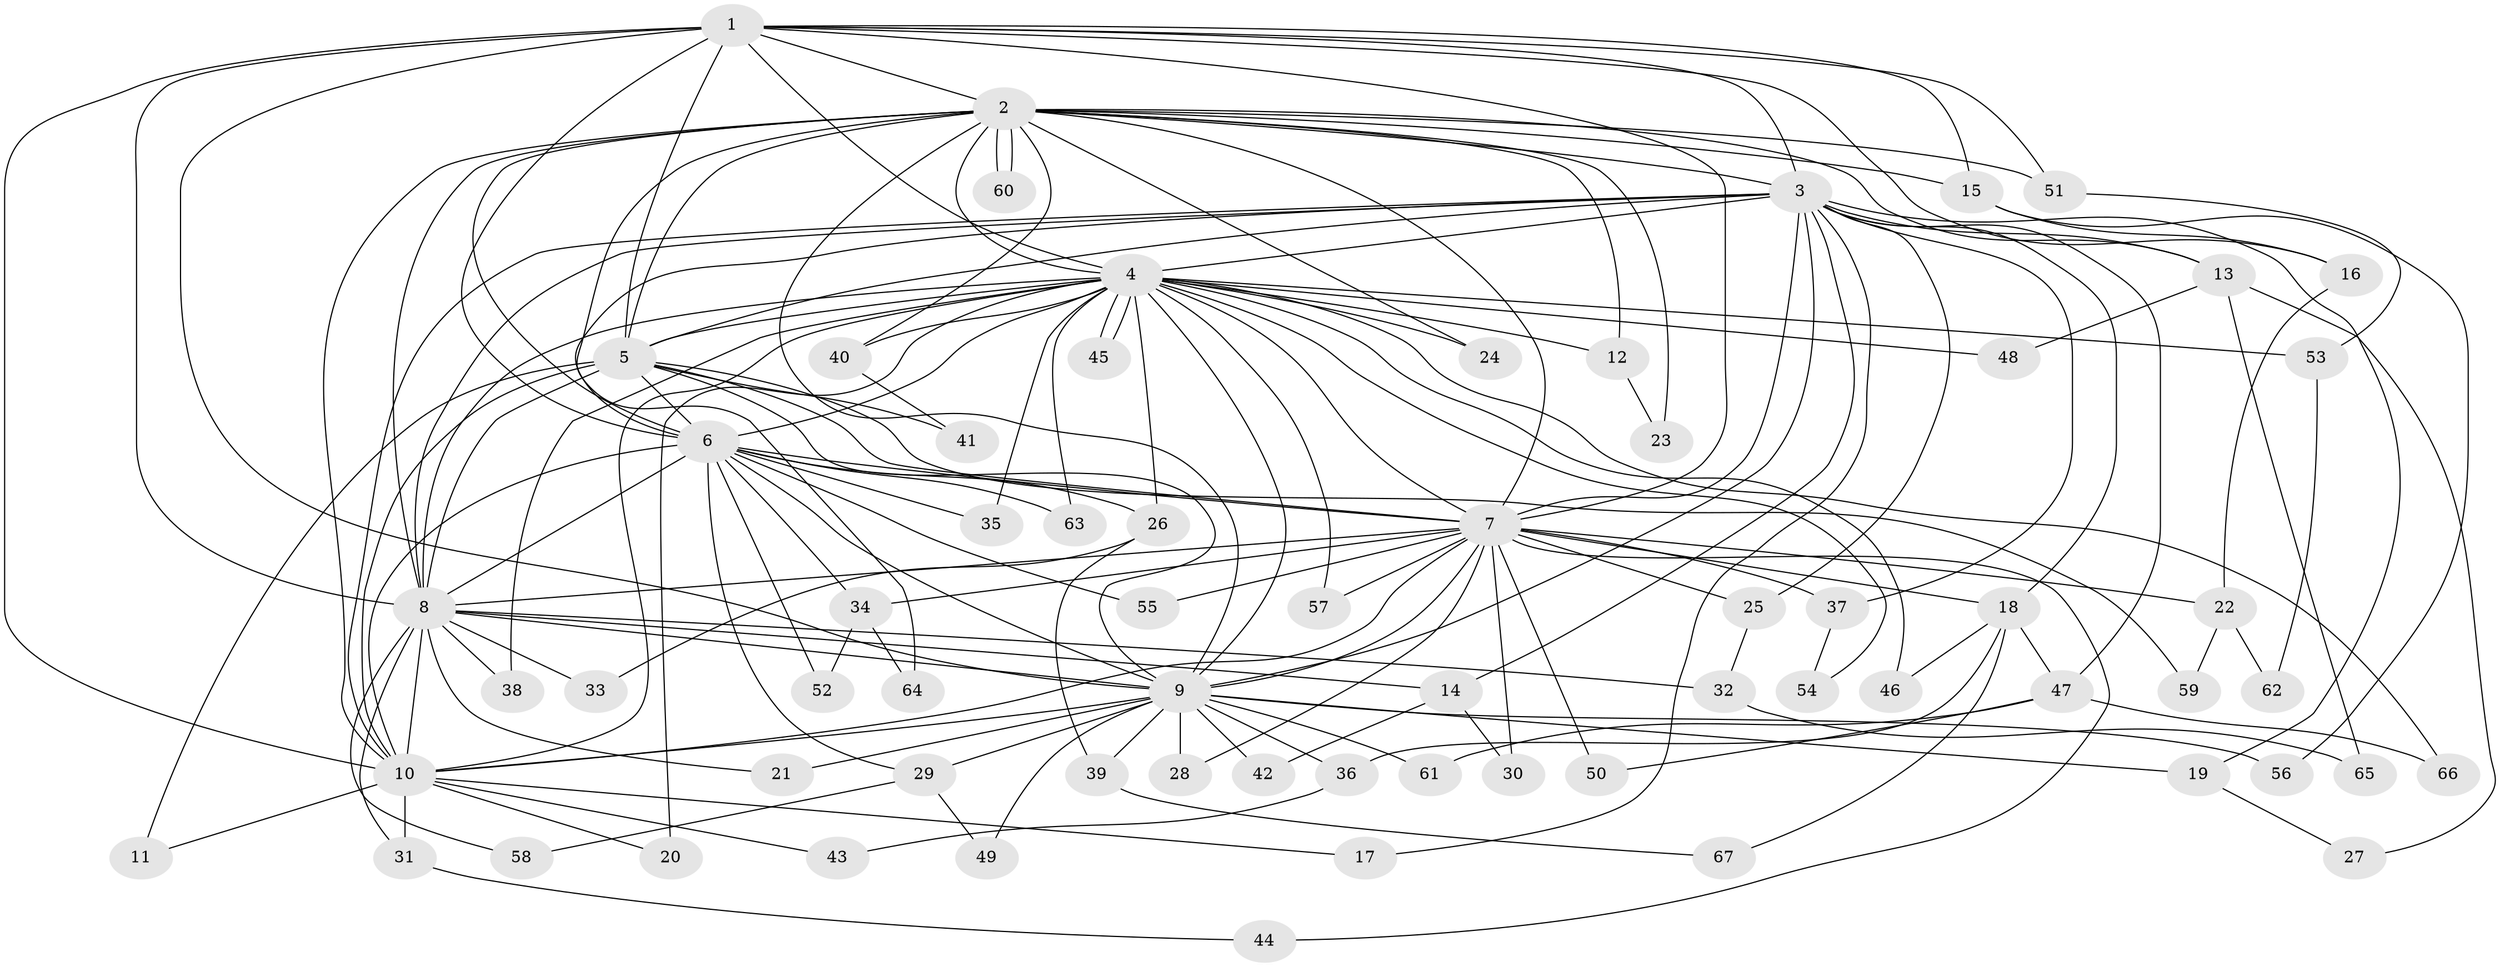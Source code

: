 // Generated by graph-tools (version 1.1) at 2025/34/03/09/25 02:34:52]
// undirected, 67 vertices, 159 edges
graph export_dot {
graph [start="1"]
  node [color=gray90,style=filled];
  1;
  2;
  3;
  4;
  5;
  6;
  7;
  8;
  9;
  10;
  11;
  12;
  13;
  14;
  15;
  16;
  17;
  18;
  19;
  20;
  21;
  22;
  23;
  24;
  25;
  26;
  27;
  28;
  29;
  30;
  31;
  32;
  33;
  34;
  35;
  36;
  37;
  38;
  39;
  40;
  41;
  42;
  43;
  44;
  45;
  46;
  47;
  48;
  49;
  50;
  51;
  52;
  53;
  54;
  55;
  56;
  57;
  58;
  59;
  60;
  61;
  62;
  63;
  64;
  65;
  66;
  67;
  1 -- 2;
  1 -- 3;
  1 -- 4;
  1 -- 5;
  1 -- 6;
  1 -- 7;
  1 -- 8;
  1 -- 9;
  1 -- 10;
  1 -- 15;
  1 -- 16;
  1 -- 51;
  2 -- 3;
  2 -- 4;
  2 -- 5;
  2 -- 6;
  2 -- 7;
  2 -- 8;
  2 -- 9;
  2 -- 10;
  2 -- 12;
  2 -- 13;
  2 -- 15;
  2 -- 23;
  2 -- 24;
  2 -- 40;
  2 -- 51;
  2 -- 60;
  2 -- 60;
  2 -- 64;
  3 -- 4;
  3 -- 5;
  3 -- 6;
  3 -- 7;
  3 -- 8;
  3 -- 9;
  3 -- 10;
  3 -- 13;
  3 -- 14;
  3 -- 17;
  3 -- 18;
  3 -- 19;
  3 -- 25;
  3 -- 37;
  3 -- 47;
  4 -- 5;
  4 -- 6;
  4 -- 7;
  4 -- 8;
  4 -- 9;
  4 -- 10;
  4 -- 12;
  4 -- 20;
  4 -- 24;
  4 -- 26;
  4 -- 35;
  4 -- 38;
  4 -- 40;
  4 -- 45;
  4 -- 45;
  4 -- 46;
  4 -- 48;
  4 -- 53;
  4 -- 54;
  4 -- 57;
  4 -- 63;
  4 -- 66;
  5 -- 6;
  5 -- 7;
  5 -- 8;
  5 -- 9;
  5 -- 10;
  5 -- 11;
  5 -- 41;
  5 -- 59;
  6 -- 7;
  6 -- 8;
  6 -- 9;
  6 -- 10;
  6 -- 26;
  6 -- 29;
  6 -- 34;
  6 -- 35;
  6 -- 52;
  6 -- 55;
  6 -- 63;
  7 -- 8;
  7 -- 9;
  7 -- 10;
  7 -- 18;
  7 -- 22;
  7 -- 25;
  7 -- 28;
  7 -- 30;
  7 -- 34;
  7 -- 37;
  7 -- 44;
  7 -- 50;
  7 -- 55;
  7 -- 57;
  8 -- 9;
  8 -- 10;
  8 -- 14;
  8 -- 21;
  8 -- 31;
  8 -- 32;
  8 -- 33;
  8 -- 38;
  8 -- 58;
  9 -- 10;
  9 -- 19;
  9 -- 21;
  9 -- 28;
  9 -- 29;
  9 -- 36;
  9 -- 39;
  9 -- 42;
  9 -- 49;
  9 -- 56;
  9 -- 61;
  10 -- 11;
  10 -- 17;
  10 -- 20;
  10 -- 31;
  10 -- 43;
  12 -- 23;
  13 -- 27;
  13 -- 48;
  13 -- 65;
  14 -- 30;
  14 -- 42;
  15 -- 16;
  15 -- 56;
  16 -- 22;
  18 -- 36;
  18 -- 46;
  18 -- 47;
  18 -- 67;
  19 -- 27;
  22 -- 59;
  22 -- 62;
  25 -- 32;
  26 -- 33;
  26 -- 39;
  29 -- 49;
  29 -- 58;
  31 -- 44;
  32 -- 65;
  34 -- 52;
  34 -- 64;
  36 -- 43;
  37 -- 54;
  39 -- 67;
  40 -- 41;
  47 -- 50;
  47 -- 61;
  47 -- 66;
  51 -- 53;
  53 -- 62;
}
